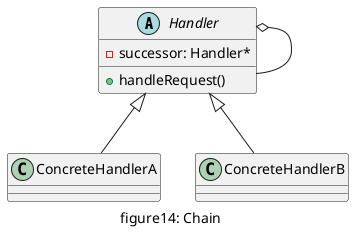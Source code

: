 @startuml "figure14_chain"
caption figure14: Chain

abstract class Handler{
    - successor: Handler*
    + handleRequest()
}

class ConcreteHandlerA{}
class ConcreteHandlerB{}

Handler <|-- ConcreteHandlerA
Handler <|-- ConcreteHandlerB

Handler o-- Handler

@enduml